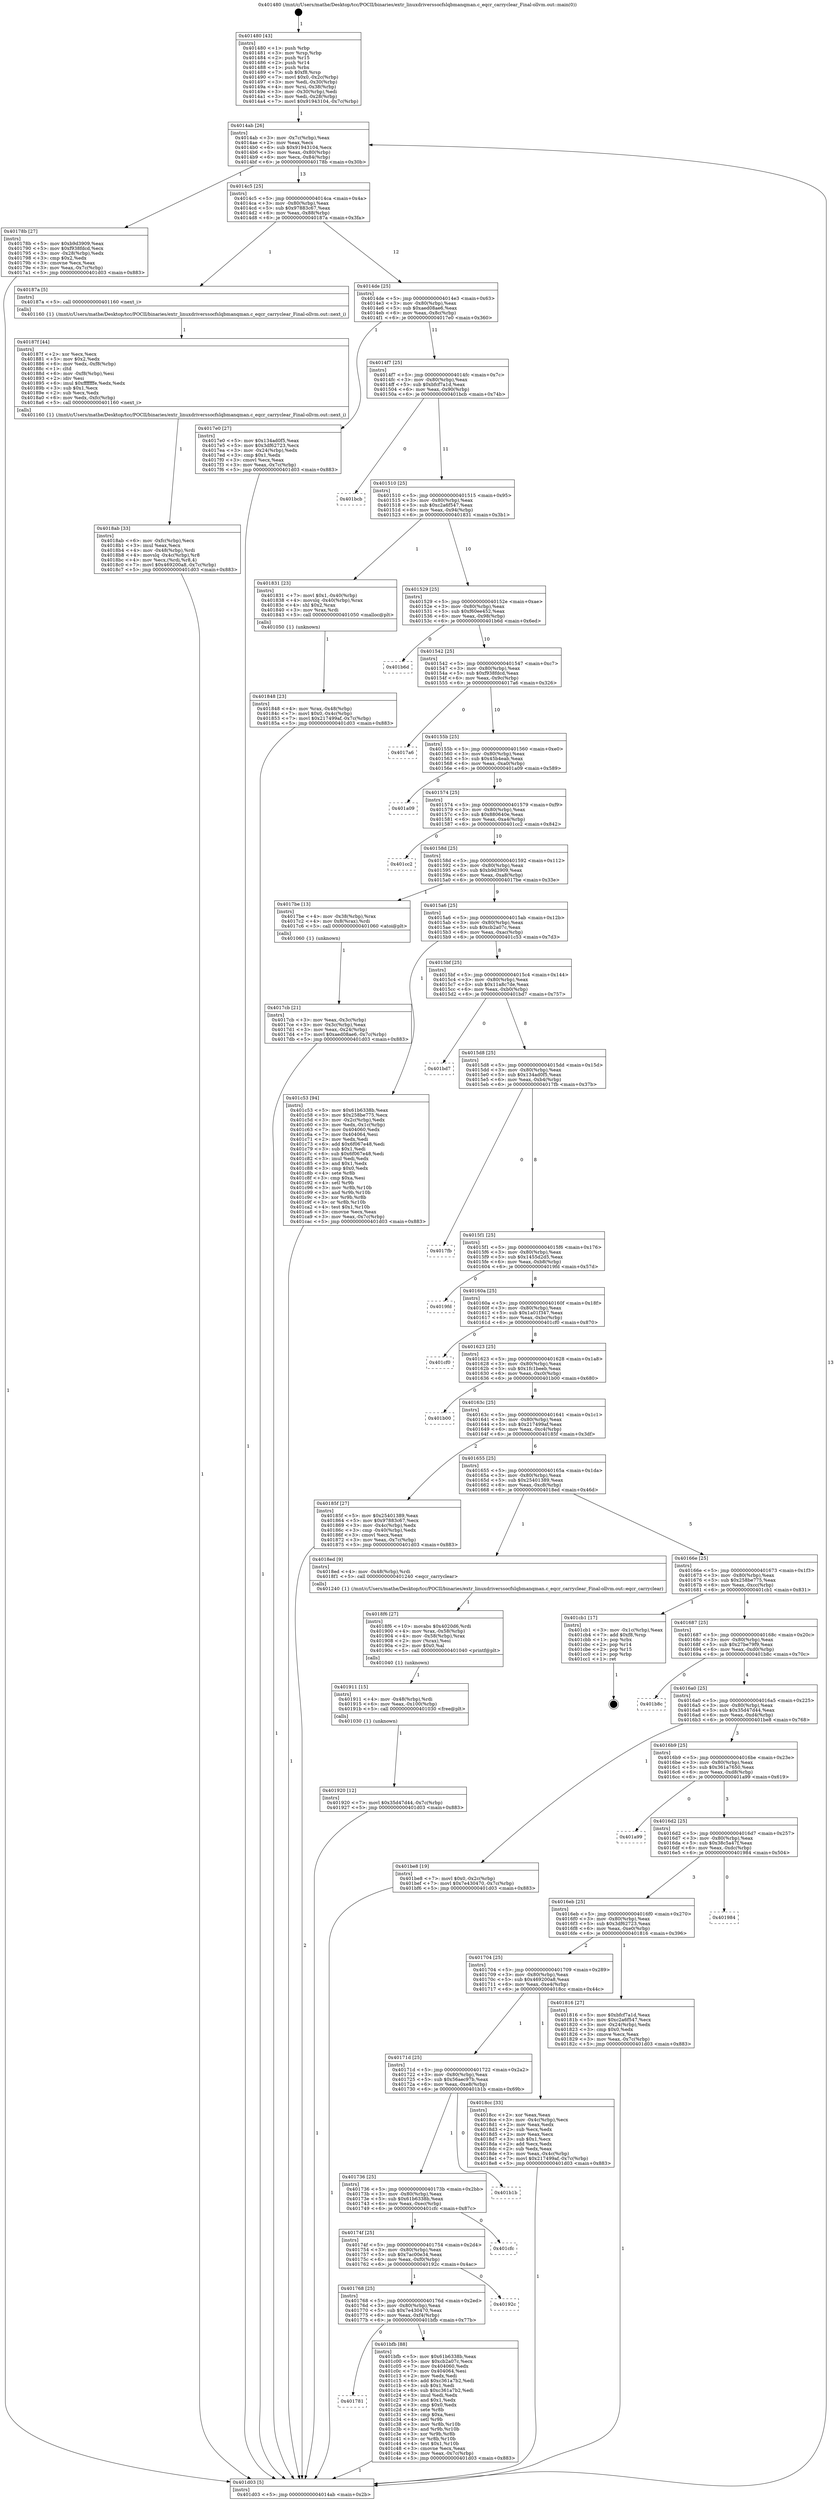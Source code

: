 digraph "0x401480" {
  label = "0x401480 (/mnt/c/Users/mathe/Desktop/tcc/POCII/binaries/extr_linuxdriverssocfslqbmanqman.c_eqcr_carryclear_Final-ollvm.out::main(0))"
  labelloc = "t"
  node[shape=record]

  Entry [label="",width=0.3,height=0.3,shape=circle,fillcolor=black,style=filled]
  "0x4014ab" [label="{
     0x4014ab [26]\l
     | [instrs]\l
     &nbsp;&nbsp;0x4014ab \<+3\>: mov -0x7c(%rbp),%eax\l
     &nbsp;&nbsp;0x4014ae \<+2\>: mov %eax,%ecx\l
     &nbsp;&nbsp;0x4014b0 \<+6\>: sub $0x91943104,%ecx\l
     &nbsp;&nbsp;0x4014b6 \<+3\>: mov %eax,-0x80(%rbp)\l
     &nbsp;&nbsp;0x4014b9 \<+6\>: mov %ecx,-0x84(%rbp)\l
     &nbsp;&nbsp;0x4014bf \<+6\>: je 000000000040178b \<main+0x30b\>\l
  }"]
  "0x40178b" [label="{
     0x40178b [27]\l
     | [instrs]\l
     &nbsp;&nbsp;0x40178b \<+5\>: mov $0xb9d3909,%eax\l
     &nbsp;&nbsp;0x401790 \<+5\>: mov $0xf938fdcd,%ecx\l
     &nbsp;&nbsp;0x401795 \<+3\>: mov -0x28(%rbp),%edx\l
     &nbsp;&nbsp;0x401798 \<+3\>: cmp $0x2,%edx\l
     &nbsp;&nbsp;0x40179b \<+3\>: cmovne %ecx,%eax\l
     &nbsp;&nbsp;0x40179e \<+3\>: mov %eax,-0x7c(%rbp)\l
     &nbsp;&nbsp;0x4017a1 \<+5\>: jmp 0000000000401d03 \<main+0x883\>\l
  }"]
  "0x4014c5" [label="{
     0x4014c5 [25]\l
     | [instrs]\l
     &nbsp;&nbsp;0x4014c5 \<+5\>: jmp 00000000004014ca \<main+0x4a\>\l
     &nbsp;&nbsp;0x4014ca \<+3\>: mov -0x80(%rbp),%eax\l
     &nbsp;&nbsp;0x4014cd \<+5\>: sub $0x97883c67,%eax\l
     &nbsp;&nbsp;0x4014d2 \<+6\>: mov %eax,-0x88(%rbp)\l
     &nbsp;&nbsp;0x4014d8 \<+6\>: je 000000000040187a \<main+0x3fa\>\l
  }"]
  "0x401d03" [label="{
     0x401d03 [5]\l
     | [instrs]\l
     &nbsp;&nbsp;0x401d03 \<+5\>: jmp 00000000004014ab \<main+0x2b\>\l
  }"]
  "0x401480" [label="{
     0x401480 [43]\l
     | [instrs]\l
     &nbsp;&nbsp;0x401480 \<+1\>: push %rbp\l
     &nbsp;&nbsp;0x401481 \<+3\>: mov %rsp,%rbp\l
     &nbsp;&nbsp;0x401484 \<+2\>: push %r15\l
     &nbsp;&nbsp;0x401486 \<+2\>: push %r14\l
     &nbsp;&nbsp;0x401488 \<+1\>: push %rbx\l
     &nbsp;&nbsp;0x401489 \<+7\>: sub $0xf8,%rsp\l
     &nbsp;&nbsp;0x401490 \<+7\>: movl $0x0,-0x2c(%rbp)\l
     &nbsp;&nbsp;0x401497 \<+3\>: mov %edi,-0x30(%rbp)\l
     &nbsp;&nbsp;0x40149a \<+4\>: mov %rsi,-0x38(%rbp)\l
     &nbsp;&nbsp;0x40149e \<+3\>: mov -0x30(%rbp),%edi\l
     &nbsp;&nbsp;0x4014a1 \<+3\>: mov %edi,-0x28(%rbp)\l
     &nbsp;&nbsp;0x4014a4 \<+7\>: movl $0x91943104,-0x7c(%rbp)\l
  }"]
  Exit [label="",width=0.3,height=0.3,shape=circle,fillcolor=black,style=filled,peripheries=2]
  "0x40187a" [label="{
     0x40187a [5]\l
     | [instrs]\l
     &nbsp;&nbsp;0x40187a \<+5\>: call 0000000000401160 \<next_i\>\l
     | [calls]\l
     &nbsp;&nbsp;0x401160 \{1\} (/mnt/c/Users/mathe/Desktop/tcc/POCII/binaries/extr_linuxdriverssocfslqbmanqman.c_eqcr_carryclear_Final-ollvm.out::next_i)\l
  }"]
  "0x4014de" [label="{
     0x4014de [25]\l
     | [instrs]\l
     &nbsp;&nbsp;0x4014de \<+5\>: jmp 00000000004014e3 \<main+0x63\>\l
     &nbsp;&nbsp;0x4014e3 \<+3\>: mov -0x80(%rbp),%eax\l
     &nbsp;&nbsp;0x4014e6 \<+5\>: sub $0xaed08ae6,%eax\l
     &nbsp;&nbsp;0x4014eb \<+6\>: mov %eax,-0x8c(%rbp)\l
     &nbsp;&nbsp;0x4014f1 \<+6\>: je 00000000004017e0 \<main+0x360\>\l
  }"]
  "0x401781" [label="{
     0x401781\l
  }", style=dashed]
  "0x4017e0" [label="{
     0x4017e0 [27]\l
     | [instrs]\l
     &nbsp;&nbsp;0x4017e0 \<+5\>: mov $0x134ad0f5,%eax\l
     &nbsp;&nbsp;0x4017e5 \<+5\>: mov $0x3df62723,%ecx\l
     &nbsp;&nbsp;0x4017ea \<+3\>: mov -0x24(%rbp),%edx\l
     &nbsp;&nbsp;0x4017ed \<+3\>: cmp $0x1,%edx\l
     &nbsp;&nbsp;0x4017f0 \<+3\>: cmovl %ecx,%eax\l
     &nbsp;&nbsp;0x4017f3 \<+3\>: mov %eax,-0x7c(%rbp)\l
     &nbsp;&nbsp;0x4017f6 \<+5\>: jmp 0000000000401d03 \<main+0x883\>\l
  }"]
  "0x4014f7" [label="{
     0x4014f7 [25]\l
     | [instrs]\l
     &nbsp;&nbsp;0x4014f7 \<+5\>: jmp 00000000004014fc \<main+0x7c\>\l
     &nbsp;&nbsp;0x4014fc \<+3\>: mov -0x80(%rbp),%eax\l
     &nbsp;&nbsp;0x4014ff \<+5\>: sub $0xbfcf7a1d,%eax\l
     &nbsp;&nbsp;0x401504 \<+6\>: mov %eax,-0x90(%rbp)\l
     &nbsp;&nbsp;0x40150a \<+6\>: je 0000000000401bcb \<main+0x74b\>\l
  }"]
  "0x401bfb" [label="{
     0x401bfb [88]\l
     | [instrs]\l
     &nbsp;&nbsp;0x401bfb \<+5\>: mov $0x61b6338b,%eax\l
     &nbsp;&nbsp;0x401c00 \<+5\>: mov $0xcb2a07c,%ecx\l
     &nbsp;&nbsp;0x401c05 \<+7\>: mov 0x404060,%edx\l
     &nbsp;&nbsp;0x401c0c \<+7\>: mov 0x404064,%esi\l
     &nbsp;&nbsp;0x401c13 \<+2\>: mov %edx,%edi\l
     &nbsp;&nbsp;0x401c15 \<+6\>: add $0xc361a7b2,%edi\l
     &nbsp;&nbsp;0x401c1b \<+3\>: sub $0x1,%edi\l
     &nbsp;&nbsp;0x401c1e \<+6\>: sub $0xc361a7b2,%edi\l
     &nbsp;&nbsp;0x401c24 \<+3\>: imul %edi,%edx\l
     &nbsp;&nbsp;0x401c27 \<+3\>: and $0x1,%edx\l
     &nbsp;&nbsp;0x401c2a \<+3\>: cmp $0x0,%edx\l
     &nbsp;&nbsp;0x401c2d \<+4\>: sete %r8b\l
     &nbsp;&nbsp;0x401c31 \<+3\>: cmp $0xa,%esi\l
     &nbsp;&nbsp;0x401c34 \<+4\>: setl %r9b\l
     &nbsp;&nbsp;0x401c38 \<+3\>: mov %r8b,%r10b\l
     &nbsp;&nbsp;0x401c3b \<+3\>: and %r9b,%r10b\l
     &nbsp;&nbsp;0x401c3e \<+3\>: xor %r9b,%r8b\l
     &nbsp;&nbsp;0x401c41 \<+3\>: or %r8b,%r10b\l
     &nbsp;&nbsp;0x401c44 \<+4\>: test $0x1,%r10b\l
     &nbsp;&nbsp;0x401c48 \<+3\>: cmovne %ecx,%eax\l
     &nbsp;&nbsp;0x401c4b \<+3\>: mov %eax,-0x7c(%rbp)\l
     &nbsp;&nbsp;0x401c4e \<+5\>: jmp 0000000000401d03 \<main+0x883\>\l
  }"]
  "0x401bcb" [label="{
     0x401bcb\l
  }", style=dashed]
  "0x401510" [label="{
     0x401510 [25]\l
     | [instrs]\l
     &nbsp;&nbsp;0x401510 \<+5\>: jmp 0000000000401515 \<main+0x95\>\l
     &nbsp;&nbsp;0x401515 \<+3\>: mov -0x80(%rbp),%eax\l
     &nbsp;&nbsp;0x401518 \<+5\>: sub $0xc2a6f547,%eax\l
     &nbsp;&nbsp;0x40151d \<+6\>: mov %eax,-0x94(%rbp)\l
     &nbsp;&nbsp;0x401523 \<+6\>: je 0000000000401831 \<main+0x3b1\>\l
  }"]
  "0x401768" [label="{
     0x401768 [25]\l
     | [instrs]\l
     &nbsp;&nbsp;0x401768 \<+5\>: jmp 000000000040176d \<main+0x2ed\>\l
     &nbsp;&nbsp;0x40176d \<+3\>: mov -0x80(%rbp),%eax\l
     &nbsp;&nbsp;0x401770 \<+5\>: sub $0x7e430470,%eax\l
     &nbsp;&nbsp;0x401775 \<+6\>: mov %eax,-0xf4(%rbp)\l
     &nbsp;&nbsp;0x40177b \<+6\>: je 0000000000401bfb \<main+0x77b\>\l
  }"]
  "0x401831" [label="{
     0x401831 [23]\l
     | [instrs]\l
     &nbsp;&nbsp;0x401831 \<+7\>: movl $0x1,-0x40(%rbp)\l
     &nbsp;&nbsp;0x401838 \<+4\>: movslq -0x40(%rbp),%rax\l
     &nbsp;&nbsp;0x40183c \<+4\>: shl $0x2,%rax\l
     &nbsp;&nbsp;0x401840 \<+3\>: mov %rax,%rdi\l
     &nbsp;&nbsp;0x401843 \<+5\>: call 0000000000401050 \<malloc@plt\>\l
     | [calls]\l
     &nbsp;&nbsp;0x401050 \{1\} (unknown)\l
  }"]
  "0x401529" [label="{
     0x401529 [25]\l
     | [instrs]\l
     &nbsp;&nbsp;0x401529 \<+5\>: jmp 000000000040152e \<main+0xae\>\l
     &nbsp;&nbsp;0x40152e \<+3\>: mov -0x80(%rbp),%eax\l
     &nbsp;&nbsp;0x401531 \<+5\>: sub $0xf60ee452,%eax\l
     &nbsp;&nbsp;0x401536 \<+6\>: mov %eax,-0x98(%rbp)\l
     &nbsp;&nbsp;0x40153c \<+6\>: je 0000000000401b6d \<main+0x6ed\>\l
  }"]
  "0x40192c" [label="{
     0x40192c\l
  }", style=dashed]
  "0x401b6d" [label="{
     0x401b6d\l
  }", style=dashed]
  "0x401542" [label="{
     0x401542 [25]\l
     | [instrs]\l
     &nbsp;&nbsp;0x401542 \<+5\>: jmp 0000000000401547 \<main+0xc7\>\l
     &nbsp;&nbsp;0x401547 \<+3\>: mov -0x80(%rbp),%eax\l
     &nbsp;&nbsp;0x40154a \<+5\>: sub $0xf938fdcd,%eax\l
     &nbsp;&nbsp;0x40154f \<+6\>: mov %eax,-0x9c(%rbp)\l
     &nbsp;&nbsp;0x401555 \<+6\>: je 00000000004017a6 \<main+0x326\>\l
  }"]
  "0x40174f" [label="{
     0x40174f [25]\l
     | [instrs]\l
     &nbsp;&nbsp;0x40174f \<+5\>: jmp 0000000000401754 \<main+0x2d4\>\l
     &nbsp;&nbsp;0x401754 \<+3\>: mov -0x80(%rbp),%eax\l
     &nbsp;&nbsp;0x401757 \<+5\>: sub $0x7ac00e34,%eax\l
     &nbsp;&nbsp;0x40175c \<+6\>: mov %eax,-0xf0(%rbp)\l
     &nbsp;&nbsp;0x401762 \<+6\>: je 000000000040192c \<main+0x4ac\>\l
  }"]
  "0x4017a6" [label="{
     0x4017a6\l
  }", style=dashed]
  "0x40155b" [label="{
     0x40155b [25]\l
     | [instrs]\l
     &nbsp;&nbsp;0x40155b \<+5\>: jmp 0000000000401560 \<main+0xe0\>\l
     &nbsp;&nbsp;0x401560 \<+3\>: mov -0x80(%rbp),%eax\l
     &nbsp;&nbsp;0x401563 \<+5\>: sub $0x45b4eab,%eax\l
     &nbsp;&nbsp;0x401568 \<+6\>: mov %eax,-0xa0(%rbp)\l
     &nbsp;&nbsp;0x40156e \<+6\>: je 0000000000401a09 \<main+0x589\>\l
  }"]
  "0x401cfc" [label="{
     0x401cfc\l
  }", style=dashed]
  "0x401a09" [label="{
     0x401a09\l
  }", style=dashed]
  "0x401574" [label="{
     0x401574 [25]\l
     | [instrs]\l
     &nbsp;&nbsp;0x401574 \<+5\>: jmp 0000000000401579 \<main+0xf9\>\l
     &nbsp;&nbsp;0x401579 \<+3\>: mov -0x80(%rbp),%eax\l
     &nbsp;&nbsp;0x40157c \<+5\>: sub $0x880640e,%eax\l
     &nbsp;&nbsp;0x401581 \<+6\>: mov %eax,-0xa4(%rbp)\l
     &nbsp;&nbsp;0x401587 \<+6\>: je 0000000000401cc2 \<main+0x842\>\l
  }"]
  "0x401736" [label="{
     0x401736 [25]\l
     | [instrs]\l
     &nbsp;&nbsp;0x401736 \<+5\>: jmp 000000000040173b \<main+0x2bb\>\l
     &nbsp;&nbsp;0x40173b \<+3\>: mov -0x80(%rbp),%eax\l
     &nbsp;&nbsp;0x40173e \<+5\>: sub $0x61b6338b,%eax\l
     &nbsp;&nbsp;0x401743 \<+6\>: mov %eax,-0xec(%rbp)\l
     &nbsp;&nbsp;0x401749 \<+6\>: je 0000000000401cfc \<main+0x87c\>\l
  }"]
  "0x401cc2" [label="{
     0x401cc2\l
  }", style=dashed]
  "0x40158d" [label="{
     0x40158d [25]\l
     | [instrs]\l
     &nbsp;&nbsp;0x40158d \<+5\>: jmp 0000000000401592 \<main+0x112\>\l
     &nbsp;&nbsp;0x401592 \<+3\>: mov -0x80(%rbp),%eax\l
     &nbsp;&nbsp;0x401595 \<+5\>: sub $0xb9d3909,%eax\l
     &nbsp;&nbsp;0x40159a \<+6\>: mov %eax,-0xa8(%rbp)\l
     &nbsp;&nbsp;0x4015a0 \<+6\>: je 00000000004017be \<main+0x33e\>\l
  }"]
  "0x401b1b" [label="{
     0x401b1b\l
  }", style=dashed]
  "0x4017be" [label="{
     0x4017be [13]\l
     | [instrs]\l
     &nbsp;&nbsp;0x4017be \<+4\>: mov -0x38(%rbp),%rax\l
     &nbsp;&nbsp;0x4017c2 \<+4\>: mov 0x8(%rax),%rdi\l
     &nbsp;&nbsp;0x4017c6 \<+5\>: call 0000000000401060 \<atoi@plt\>\l
     | [calls]\l
     &nbsp;&nbsp;0x401060 \{1\} (unknown)\l
  }"]
  "0x4015a6" [label="{
     0x4015a6 [25]\l
     | [instrs]\l
     &nbsp;&nbsp;0x4015a6 \<+5\>: jmp 00000000004015ab \<main+0x12b\>\l
     &nbsp;&nbsp;0x4015ab \<+3\>: mov -0x80(%rbp),%eax\l
     &nbsp;&nbsp;0x4015ae \<+5\>: sub $0xcb2a07c,%eax\l
     &nbsp;&nbsp;0x4015b3 \<+6\>: mov %eax,-0xac(%rbp)\l
     &nbsp;&nbsp;0x4015b9 \<+6\>: je 0000000000401c53 \<main+0x7d3\>\l
  }"]
  "0x4017cb" [label="{
     0x4017cb [21]\l
     | [instrs]\l
     &nbsp;&nbsp;0x4017cb \<+3\>: mov %eax,-0x3c(%rbp)\l
     &nbsp;&nbsp;0x4017ce \<+3\>: mov -0x3c(%rbp),%eax\l
     &nbsp;&nbsp;0x4017d1 \<+3\>: mov %eax,-0x24(%rbp)\l
     &nbsp;&nbsp;0x4017d4 \<+7\>: movl $0xaed08ae6,-0x7c(%rbp)\l
     &nbsp;&nbsp;0x4017db \<+5\>: jmp 0000000000401d03 \<main+0x883\>\l
  }"]
  "0x401920" [label="{
     0x401920 [12]\l
     | [instrs]\l
     &nbsp;&nbsp;0x401920 \<+7\>: movl $0x35d47d44,-0x7c(%rbp)\l
     &nbsp;&nbsp;0x401927 \<+5\>: jmp 0000000000401d03 \<main+0x883\>\l
  }"]
  "0x401c53" [label="{
     0x401c53 [94]\l
     | [instrs]\l
     &nbsp;&nbsp;0x401c53 \<+5\>: mov $0x61b6338b,%eax\l
     &nbsp;&nbsp;0x401c58 \<+5\>: mov $0x258be775,%ecx\l
     &nbsp;&nbsp;0x401c5d \<+3\>: mov -0x2c(%rbp),%edx\l
     &nbsp;&nbsp;0x401c60 \<+3\>: mov %edx,-0x1c(%rbp)\l
     &nbsp;&nbsp;0x401c63 \<+7\>: mov 0x404060,%edx\l
     &nbsp;&nbsp;0x401c6a \<+7\>: mov 0x404064,%esi\l
     &nbsp;&nbsp;0x401c71 \<+2\>: mov %edx,%edi\l
     &nbsp;&nbsp;0x401c73 \<+6\>: add $0x6f067e48,%edi\l
     &nbsp;&nbsp;0x401c79 \<+3\>: sub $0x1,%edi\l
     &nbsp;&nbsp;0x401c7c \<+6\>: sub $0x6f067e48,%edi\l
     &nbsp;&nbsp;0x401c82 \<+3\>: imul %edi,%edx\l
     &nbsp;&nbsp;0x401c85 \<+3\>: and $0x1,%edx\l
     &nbsp;&nbsp;0x401c88 \<+3\>: cmp $0x0,%edx\l
     &nbsp;&nbsp;0x401c8b \<+4\>: sete %r8b\l
     &nbsp;&nbsp;0x401c8f \<+3\>: cmp $0xa,%esi\l
     &nbsp;&nbsp;0x401c92 \<+4\>: setl %r9b\l
     &nbsp;&nbsp;0x401c96 \<+3\>: mov %r8b,%r10b\l
     &nbsp;&nbsp;0x401c99 \<+3\>: and %r9b,%r10b\l
     &nbsp;&nbsp;0x401c9c \<+3\>: xor %r9b,%r8b\l
     &nbsp;&nbsp;0x401c9f \<+3\>: or %r8b,%r10b\l
     &nbsp;&nbsp;0x401ca2 \<+4\>: test $0x1,%r10b\l
     &nbsp;&nbsp;0x401ca6 \<+3\>: cmovne %ecx,%eax\l
     &nbsp;&nbsp;0x401ca9 \<+3\>: mov %eax,-0x7c(%rbp)\l
     &nbsp;&nbsp;0x401cac \<+5\>: jmp 0000000000401d03 \<main+0x883\>\l
  }"]
  "0x4015bf" [label="{
     0x4015bf [25]\l
     | [instrs]\l
     &nbsp;&nbsp;0x4015bf \<+5\>: jmp 00000000004015c4 \<main+0x144\>\l
     &nbsp;&nbsp;0x4015c4 \<+3\>: mov -0x80(%rbp),%eax\l
     &nbsp;&nbsp;0x4015c7 \<+5\>: sub $0x11a8c7de,%eax\l
     &nbsp;&nbsp;0x4015cc \<+6\>: mov %eax,-0xb0(%rbp)\l
     &nbsp;&nbsp;0x4015d2 \<+6\>: je 0000000000401bd7 \<main+0x757\>\l
  }"]
  "0x401911" [label="{
     0x401911 [15]\l
     | [instrs]\l
     &nbsp;&nbsp;0x401911 \<+4\>: mov -0x48(%rbp),%rdi\l
     &nbsp;&nbsp;0x401915 \<+6\>: mov %eax,-0x100(%rbp)\l
     &nbsp;&nbsp;0x40191b \<+5\>: call 0000000000401030 \<free@plt\>\l
     | [calls]\l
     &nbsp;&nbsp;0x401030 \{1\} (unknown)\l
  }"]
  "0x401bd7" [label="{
     0x401bd7\l
  }", style=dashed]
  "0x4015d8" [label="{
     0x4015d8 [25]\l
     | [instrs]\l
     &nbsp;&nbsp;0x4015d8 \<+5\>: jmp 00000000004015dd \<main+0x15d\>\l
     &nbsp;&nbsp;0x4015dd \<+3\>: mov -0x80(%rbp),%eax\l
     &nbsp;&nbsp;0x4015e0 \<+5\>: sub $0x134ad0f5,%eax\l
     &nbsp;&nbsp;0x4015e5 \<+6\>: mov %eax,-0xb4(%rbp)\l
     &nbsp;&nbsp;0x4015eb \<+6\>: je 00000000004017fb \<main+0x37b\>\l
  }"]
  "0x4018f6" [label="{
     0x4018f6 [27]\l
     | [instrs]\l
     &nbsp;&nbsp;0x4018f6 \<+10\>: movabs $0x4020d6,%rdi\l
     &nbsp;&nbsp;0x401900 \<+4\>: mov %rax,-0x58(%rbp)\l
     &nbsp;&nbsp;0x401904 \<+4\>: mov -0x58(%rbp),%rax\l
     &nbsp;&nbsp;0x401908 \<+2\>: mov (%rax),%esi\l
     &nbsp;&nbsp;0x40190a \<+2\>: mov $0x0,%al\l
     &nbsp;&nbsp;0x40190c \<+5\>: call 0000000000401040 \<printf@plt\>\l
     | [calls]\l
     &nbsp;&nbsp;0x401040 \{1\} (unknown)\l
  }"]
  "0x4017fb" [label="{
     0x4017fb\l
  }", style=dashed]
  "0x4015f1" [label="{
     0x4015f1 [25]\l
     | [instrs]\l
     &nbsp;&nbsp;0x4015f1 \<+5\>: jmp 00000000004015f6 \<main+0x176\>\l
     &nbsp;&nbsp;0x4015f6 \<+3\>: mov -0x80(%rbp),%eax\l
     &nbsp;&nbsp;0x4015f9 \<+5\>: sub $0x1455d2d5,%eax\l
     &nbsp;&nbsp;0x4015fe \<+6\>: mov %eax,-0xb8(%rbp)\l
     &nbsp;&nbsp;0x401604 \<+6\>: je 00000000004019fd \<main+0x57d\>\l
  }"]
  "0x40171d" [label="{
     0x40171d [25]\l
     | [instrs]\l
     &nbsp;&nbsp;0x40171d \<+5\>: jmp 0000000000401722 \<main+0x2a2\>\l
     &nbsp;&nbsp;0x401722 \<+3\>: mov -0x80(%rbp),%eax\l
     &nbsp;&nbsp;0x401725 \<+5\>: sub $0x56aec97b,%eax\l
     &nbsp;&nbsp;0x40172a \<+6\>: mov %eax,-0xe8(%rbp)\l
     &nbsp;&nbsp;0x401730 \<+6\>: je 0000000000401b1b \<main+0x69b\>\l
  }"]
  "0x4019fd" [label="{
     0x4019fd\l
  }", style=dashed]
  "0x40160a" [label="{
     0x40160a [25]\l
     | [instrs]\l
     &nbsp;&nbsp;0x40160a \<+5\>: jmp 000000000040160f \<main+0x18f\>\l
     &nbsp;&nbsp;0x40160f \<+3\>: mov -0x80(%rbp),%eax\l
     &nbsp;&nbsp;0x401612 \<+5\>: sub $0x1a01f347,%eax\l
     &nbsp;&nbsp;0x401617 \<+6\>: mov %eax,-0xbc(%rbp)\l
     &nbsp;&nbsp;0x40161d \<+6\>: je 0000000000401cf0 \<main+0x870\>\l
  }"]
  "0x4018cc" [label="{
     0x4018cc [33]\l
     | [instrs]\l
     &nbsp;&nbsp;0x4018cc \<+2\>: xor %eax,%eax\l
     &nbsp;&nbsp;0x4018ce \<+3\>: mov -0x4c(%rbp),%ecx\l
     &nbsp;&nbsp;0x4018d1 \<+2\>: mov %eax,%edx\l
     &nbsp;&nbsp;0x4018d3 \<+2\>: sub %ecx,%edx\l
     &nbsp;&nbsp;0x4018d5 \<+2\>: mov %eax,%ecx\l
     &nbsp;&nbsp;0x4018d7 \<+3\>: sub $0x1,%ecx\l
     &nbsp;&nbsp;0x4018da \<+2\>: add %ecx,%edx\l
     &nbsp;&nbsp;0x4018dc \<+2\>: sub %edx,%eax\l
     &nbsp;&nbsp;0x4018de \<+3\>: mov %eax,-0x4c(%rbp)\l
     &nbsp;&nbsp;0x4018e1 \<+7\>: movl $0x217499af,-0x7c(%rbp)\l
     &nbsp;&nbsp;0x4018e8 \<+5\>: jmp 0000000000401d03 \<main+0x883\>\l
  }"]
  "0x401cf0" [label="{
     0x401cf0\l
  }", style=dashed]
  "0x401623" [label="{
     0x401623 [25]\l
     | [instrs]\l
     &nbsp;&nbsp;0x401623 \<+5\>: jmp 0000000000401628 \<main+0x1a8\>\l
     &nbsp;&nbsp;0x401628 \<+3\>: mov -0x80(%rbp),%eax\l
     &nbsp;&nbsp;0x40162b \<+5\>: sub $0x1fc1beeb,%eax\l
     &nbsp;&nbsp;0x401630 \<+6\>: mov %eax,-0xc0(%rbp)\l
     &nbsp;&nbsp;0x401636 \<+6\>: je 0000000000401b00 \<main+0x680\>\l
  }"]
  "0x4018ab" [label="{
     0x4018ab [33]\l
     | [instrs]\l
     &nbsp;&nbsp;0x4018ab \<+6\>: mov -0xfc(%rbp),%ecx\l
     &nbsp;&nbsp;0x4018b1 \<+3\>: imul %eax,%ecx\l
     &nbsp;&nbsp;0x4018b4 \<+4\>: mov -0x48(%rbp),%rdi\l
     &nbsp;&nbsp;0x4018b8 \<+4\>: movslq -0x4c(%rbp),%r8\l
     &nbsp;&nbsp;0x4018bc \<+4\>: mov %ecx,(%rdi,%r8,4)\l
     &nbsp;&nbsp;0x4018c0 \<+7\>: movl $0x469200a8,-0x7c(%rbp)\l
     &nbsp;&nbsp;0x4018c7 \<+5\>: jmp 0000000000401d03 \<main+0x883\>\l
  }"]
  "0x401b00" [label="{
     0x401b00\l
  }", style=dashed]
  "0x40163c" [label="{
     0x40163c [25]\l
     | [instrs]\l
     &nbsp;&nbsp;0x40163c \<+5\>: jmp 0000000000401641 \<main+0x1c1\>\l
     &nbsp;&nbsp;0x401641 \<+3\>: mov -0x80(%rbp),%eax\l
     &nbsp;&nbsp;0x401644 \<+5\>: sub $0x217499af,%eax\l
     &nbsp;&nbsp;0x401649 \<+6\>: mov %eax,-0xc4(%rbp)\l
     &nbsp;&nbsp;0x40164f \<+6\>: je 000000000040185f \<main+0x3df\>\l
  }"]
  "0x40187f" [label="{
     0x40187f [44]\l
     | [instrs]\l
     &nbsp;&nbsp;0x40187f \<+2\>: xor %ecx,%ecx\l
     &nbsp;&nbsp;0x401881 \<+5\>: mov $0x2,%edx\l
     &nbsp;&nbsp;0x401886 \<+6\>: mov %edx,-0xf8(%rbp)\l
     &nbsp;&nbsp;0x40188c \<+1\>: cltd\l
     &nbsp;&nbsp;0x40188d \<+6\>: mov -0xf8(%rbp),%esi\l
     &nbsp;&nbsp;0x401893 \<+2\>: idiv %esi\l
     &nbsp;&nbsp;0x401895 \<+6\>: imul $0xfffffffe,%edx,%edx\l
     &nbsp;&nbsp;0x40189b \<+3\>: sub $0x1,%ecx\l
     &nbsp;&nbsp;0x40189e \<+2\>: sub %ecx,%edx\l
     &nbsp;&nbsp;0x4018a0 \<+6\>: mov %edx,-0xfc(%rbp)\l
     &nbsp;&nbsp;0x4018a6 \<+5\>: call 0000000000401160 \<next_i\>\l
     | [calls]\l
     &nbsp;&nbsp;0x401160 \{1\} (/mnt/c/Users/mathe/Desktop/tcc/POCII/binaries/extr_linuxdriverssocfslqbmanqman.c_eqcr_carryclear_Final-ollvm.out::next_i)\l
  }"]
  "0x40185f" [label="{
     0x40185f [27]\l
     | [instrs]\l
     &nbsp;&nbsp;0x40185f \<+5\>: mov $0x25401389,%eax\l
     &nbsp;&nbsp;0x401864 \<+5\>: mov $0x97883c67,%ecx\l
     &nbsp;&nbsp;0x401869 \<+3\>: mov -0x4c(%rbp),%edx\l
     &nbsp;&nbsp;0x40186c \<+3\>: cmp -0x40(%rbp),%edx\l
     &nbsp;&nbsp;0x40186f \<+3\>: cmovl %ecx,%eax\l
     &nbsp;&nbsp;0x401872 \<+3\>: mov %eax,-0x7c(%rbp)\l
     &nbsp;&nbsp;0x401875 \<+5\>: jmp 0000000000401d03 \<main+0x883\>\l
  }"]
  "0x401655" [label="{
     0x401655 [25]\l
     | [instrs]\l
     &nbsp;&nbsp;0x401655 \<+5\>: jmp 000000000040165a \<main+0x1da\>\l
     &nbsp;&nbsp;0x40165a \<+3\>: mov -0x80(%rbp),%eax\l
     &nbsp;&nbsp;0x40165d \<+5\>: sub $0x25401389,%eax\l
     &nbsp;&nbsp;0x401662 \<+6\>: mov %eax,-0xc8(%rbp)\l
     &nbsp;&nbsp;0x401668 \<+6\>: je 00000000004018ed \<main+0x46d\>\l
  }"]
  "0x401848" [label="{
     0x401848 [23]\l
     | [instrs]\l
     &nbsp;&nbsp;0x401848 \<+4\>: mov %rax,-0x48(%rbp)\l
     &nbsp;&nbsp;0x40184c \<+7\>: movl $0x0,-0x4c(%rbp)\l
     &nbsp;&nbsp;0x401853 \<+7\>: movl $0x217499af,-0x7c(%rbp)\l
     &nbsp;&nbsp;0x40185a \<+5\>: jmp 0000000000401d03 \<main+0x883\>\l
  }"]
  "0x4018ed" [label="{
     0x4018ed [9]\l
     | [instrs]\l
     &nbsp;&nbsp;0x4018ed \<+4\>: mov -0x48(%rbp),%rdi\l
     &nbsp;&nbsp;0x4018f1 \<+5\>: call 0000000000401240 \<eqcr_carryclear\>\l
     | [calls]\l
     &nbsp;&nbsp;0x401240 \{1\} (/mnt/c/Users/mathe/Desktop/tcc/POCII/binaries/extr_linuxdriverssocfslqbmanqman.c_eqcr_carryclear_Final-ollvm.out::eqcr_carryclear)\l
  }"]
  "0x40166e" [label="{
     0x40166e [25]\l
     | [instrs]\l
     &nbsp;&nbsp;0x40166e \<+5\>: jmp 0000000000401673 \<main+0x1f3\>\l
     &nbsp;&nbsp;0x401673 \<+3\>: mov -0x80(%rbp),%eax\l
     &nbsp;&nbsp;0x401676 \<+5\>: sub $0x258be775,%eax\l
     &nbsp;&nbsp;0x40167b \<+6\>: mov %eax,-0xcc(%rbp)\l
     &nbsp;&nbsp;0x401681 \<+6\>: je 0000000000401cb1 \<main+0x831\>\l
  }"]
  "0x401704" [label="{
     0x401704 [25]\l
     | [instrs]\l
     &nbsp;&nbsp;0x401704 \<+5\>: jmp 0000000000401709 \<main+0x289\>\l
     &nbsp;&nbsp;0x401709 \<+3\>: mov -0x80(%rbp),%eax\l
     &nbsp;&nbsp;0x40170c \<+5\>: sub $0x469200a8,%eax\l
     &nbsp;&nbsp;0x401711 \<+6\>: mov %eax,-0xe4(%rbp)\l
     &nbsp;&nbsp;0x401717 \<+6\>: je 00000000004018cc \<main+0x44c\>\l
  }"]
  "0x401cb1" [label="{
     0x401cb1 [17]\l
     | [instrs]\l
     &nbsp;&nbsp;0x401cb1 \<+3\>: mov -0x1c(%rbp),%eax\l
     &nbsp;&nbsp;0x401cb4 \<+7\>: add $0xf8,%rsp\l
     &nbsp;&nbsp;0x401cbb \<+1\>: pop %rbx\l
     &nbsp;&nbsp;0x401cbc \<+2\>: pop %r14\l
     &nbsp;&nbsp;0x401cbe \<+2\>: pop %r15\l
     &nbsp;&nbsp;0x401cc0 \<+1\>: pop %rbp\l
     &nbsp;&nbsp;0x401cc1 \<+1\>: ret\l
  }"]
  "0x401687" [label="{
     0x401687 [25]\l
     | [instrs]\l
     &nbsp;&nbsp;0x401687 \<+5\>: jmp 000000000040168c \<main+0x20c\>\l
     &nbsp;&nbsp;0x40168c \<+3\>: mov -0x80(%rbp),%eax\l
     &nbsp;&nbsp;0x40168f \<+5\>: sub $0x27be79f9,%eax\l
     &nbsp;&nbsp;0x401694 \<+6\>: mov %eax,-0xd0(%rbp)\l
     &nbsp;&nbsp;0x40169a \<+6\>: je 0000000000401b8c \<main+0x70c\>\l
  }"]
  "0x401816" [label="{
     0x401816 [27]\l
     | [instrs]\l
     &nbsp;&nbsp;0x401816 \<+5\>: mov $0xbfcf7a1d,%eax\l
     &nbsp;&nbsp;0x40181b \<+5\>: mov $0xc2a6f547,%ecx\l
     &nbsp;&nbsp;0x401820 \<+3\>: mov -0x24(%rbp),%edx\l
     &nbsp;&nbsp;0x401823 \<+3\>: cmp $0x0,%edx\l
     &nbsp;&nbsp;0x401826 \<+3\>: cmove %ecx,%eax\l
     &nbsp;&nbsp;0x401829 \<+3\>: mov %eax,-0x7c(%rbp)\l
     &nbsp;&nbsp;0x40182c \<+5\>: jmp 0000000000401d03 \<main+0x883\>\l
  }"]
  "0x401b8c" [label="{
     0x401b8c\l
  }", style=dashed]
  "0x4016a0" [label="{
     0x4016a0 [25]\l
     | [instrs]\l
     &nbsp;&nbsp;0x4016a0 \<+5\>: jmp 00000000004016a5 \<main+0x225\>\l
     &nbsp;&nbsp;0x4016a5 \<+3\>: mov -0x80(%rbp),%eax\l
     &nbsp;&nbsp;0x4016a8 \<+5\>: sub $0x35d47d44,%eax\l
     &nbsp;&nbsp;0x4016ad \<+6\>: mov %eax,-0xd4(%rbp)\l
     &nbsp;&nbsp;0x4016b3 \<+6\>: je 0000000000401be8 \<main+0x768\>\l
  }"]
  "0x4016eb" [label="{
     0x4016eb [25]\l
     | [instrs]\l
     &nbsp;&nbsp;0x4016eb \<+5\>: jmp 00000000004016f0 \<main+0x270\>\l
     &nbsp;&nbsp;0x4016f0 \<+3\>: mov -0x80(%rbp),%eax\l
     &nbsp;&nbsp;0x4016f3 \<+5\>: sub $0x3df62723,%eax\l
     &nbsp;&nbsp;0x4016f8 \<+6\>: mov %eax,-0xe0(%rbp)\l
     &nbsp;&nbsp;0x4016fe \<+6\>: je 0000000000401816 \<main+0x396\>\l
  }"]
  "0x401be8" [label="{
     0x401be8 [19]\l
     | [instrs]\l
     &nbsp;&nbsp;0x401be8 \<+7\>: movl $0x0,-0x2c(%rbp)\l
     &nbsp;&nbsp;0x401bef \<+7\>: movl $0x7e430470,-0x7c(%rbp)\l
     &nbsp;&nbsp;0x401bf6 \<+5\>: jmp 0000000000401d03 \<main+0x883\>\l
  }"]
  "0x4016b9" [label="{
     0x4016b9 [25]\l
     | [instrs]\l
     &nbsp;&nbsp;0x4016b9 \<+5\>: jmp 00000000004016be \<main+0x23e\>\l
     &nbsp;&nbsp;0x4016be \<+3\>: mov -0x80(%rbp),%eax\l
     &nbsp;&nbsp;0x4016c1 \<+5\>: sub $0x361a7650,%eax\l
     &nbsp;&nbsp;0x4016c6 \<+6\>: mov %eax,-0xd8(%rbp)\l
     &nbsp;&nbsp;0x4016cc \<+6\>: je 0000000000401a99 \<main+0x619\>\l
  }"]
  "0x401984" [label="{
     0x401984\l
  }", style=dashed]
  "0x401a99" [label="{
     0x401a99\l
  }", style=dashed]
  "0x4016d2" [label="{
     0x4016d2 [25]\l
     | [instrs]\l
     &nbsp;&nbsp;0x4016d2 \<+5\>: jmp 00000000004016d7 \<main+0x257\>\l
     &nbsp;&nbsp;0x4016d7 \<+3\>: mov -0x80(%rbp),%eax\l
     &nbsp;&nbsp;0x4016da \<+5\>: sub $0x38c5a47f,%eax\l
     &nbsp;&nbsp;0x4016df \<+6\>: mov %eax,-0xdc(%rbp)\l
     &nbsp;&nbsp;0x4016e5 \<+6\>: je 0000000000401984 \<main+0x504\>\l
  }"]
  Entry -> "0x401480" [label=" 1"]
  "0x4014ab" -> "0x40178b" [label=" 1"]
  "0x4014ab" -> "0x4014c5" [label=" 13"]
  "0x40178b" -> "0x401d03" [label=" 1"]
  "0x401480" -> "0x4014ab" [label=" 1"]
  "0x401d03" -> "0x4014ab" [label=" 13"]
  "0x401cb1" -> Exit [label=" 1"]
  "0x4014c5" -> "0x40187a" [label=" 1"]
  "0x4014c5" -> "0x4014de" [label=" 12"]
  "0x401c53" -> "0x401d03" [label=" 1"]
  "0x4014de" -> "0x4017e0" [label=" 1"]
  "0x4014de" -> "0x4014f7" [label=" 11"]
  "0x401bfb" -> "0x401d03" [label=" 1"]
  "0x4014f7" -> "0x401bcb" [label=" 0"]
  "0x4014f7" -> "0x401510" [label=" 11"]
  "0x401768" -> "0x401781" [label=" 0"]
  "0x401510" -> "0x401831" [label=" 1"]
  "0x401510" -> "0x401529" [label=" 10"]
  "0x401768" -> "0x401bfb" [label=" 1"]
  "0x401529" -> "0x401b6d" [label=" 0"]
  "0x401529" -> "0x401542" [label=" 10"]
  "0x40174f" -> "0x401768" [label=" 1"]
  "0x401542" -> "0x4017a6" [label=" 0"]
  "0x401542" -> "0x40155b" [label=" 10"]
  "0x40174f" -> "0x40192c" [label=" 0"]
  "0x40155b" -> "0x401a09" [label=" 0"]
  "0x40155b" -> "0x401574" [label=" 10"]
  "0x401736" -> "0x40174f" [label=" 1"]
  "0x401574" -> "0x401cc2" [label=" 0"]
  "0x401574" -> "0x40158d" [label=" 10"]
  "0x401736" -> "0x401cfc" [label=" 0"]
  "0x40158d" -> "0x4017be" [label=" 1"]
  "0x40158d" -> "0x4015a6" [label=" 9"]
  "0x4017be" -> "0x4017cb" [label=" 1"]
  "0x4017cb" -> "0x401d03" [label=" 1"]
  "0x4017e0" -> "0x401d03" [label=" 1"]
  "0x40171d" -> "0x401736" [label=" 1"]
  "0x4015a6" -> "0x401c53" [label=" 1"]
  "0x4015a6" -> "0x4015bf" [label=" 8"]
  "0x40171d" -> "0x401b1b" [label=" 0"]
  "0x4015bf" -> "0x401bd7" [label=" 0"]
  "0x4015bf" -> "0x4015d8" [label=" 8"]
  "0x401be8" -> "0x401d03" [label=" 1"]
  "0x4015d8" -> "0x4017fb" [label=" 0"]
  "0x4015d8" -> "0x4015f1" [label=" 8"]
  "0x401920" -> "0x401d03" [label=" 1"]
  "0x4015f1" -> "0x4019fd" [label=" 0"]
  "0x4015f1" -> "0x40160a" [label=" 8"]
  "0x401911" -> "0x401920" [label=" 1"]
  "0x40160a" -> "0x401cf0" [label=" 0"]
  "0x40160a" -> "0x401623" [label=" 8"]
  "0x4018f6" -> "0x401911" [label=" 1"]
  "0x401623" -> "0x401b00" [label=" 0"]
  "0x401623" -> "0x40163c" [label=" 8"]
  "0x4018cc" -> "0x401d03" [label=" 1"]
  "0x40163c" -> "0x40185f" [label=" 2"]
  "0x40163c" -> "0x401655" [label=" 6"]
  "0x401704" -> "0x40171d" [label=" 1"]
  "0x401655" -> "0x4018ed" [label=" 1"]
  "0x401655" -> "0x40166e" [label=" 5"]
  "0x401704" -> "0x4018cc" [label=" 1"]
  "0x40166e" -> "0x401cb1" [label=" 1"]
  "0x40166e" -> "0x401687" [label=" 4"]
  "0x4018ed" -> "0x4018f6" [label=" 1"]
  "0x401687" -> "0x401b8c" [label=" 0"]
  "0x401687" -> "0x4016a0" [label=" 4"]
  "0x4018ab" -> "0x401d03" [label=" 1"]
  "0x4016a0" -> "0x401be8" [label=" 1"]
  "0x4016a0" -> "0x4016b9" [label=" 3"]
  "0x40187a" -> "0x40187f" [label=" 1"]
  "0x4016b9" -> "0x401a99" [label=" 0"]
  "0x4016b9" -> "0x4016d2" [label=" 3"]
  "0x40185f" -> "0x401d03" [label=" 2"]
  "0x4016d2" -> "0x401984" [label=" 0"]
  "0x4016d2" -> "0x4016eb" [label=" 3"]
  "0x40187f" -> "0x4018ab" [label=" 1"]
  "0x4016eb" -> "0x401816" [label=" 1"]
  "0x4016eb" -> "0x401704" [label=" 2"]
  "0x401816" -> "0x401d03" [label=" 1"]
  "0x401831" -> "0x401848" [label=" 1"]
  "0x401848" -> "0x401d03" [label=" 1"]
}
